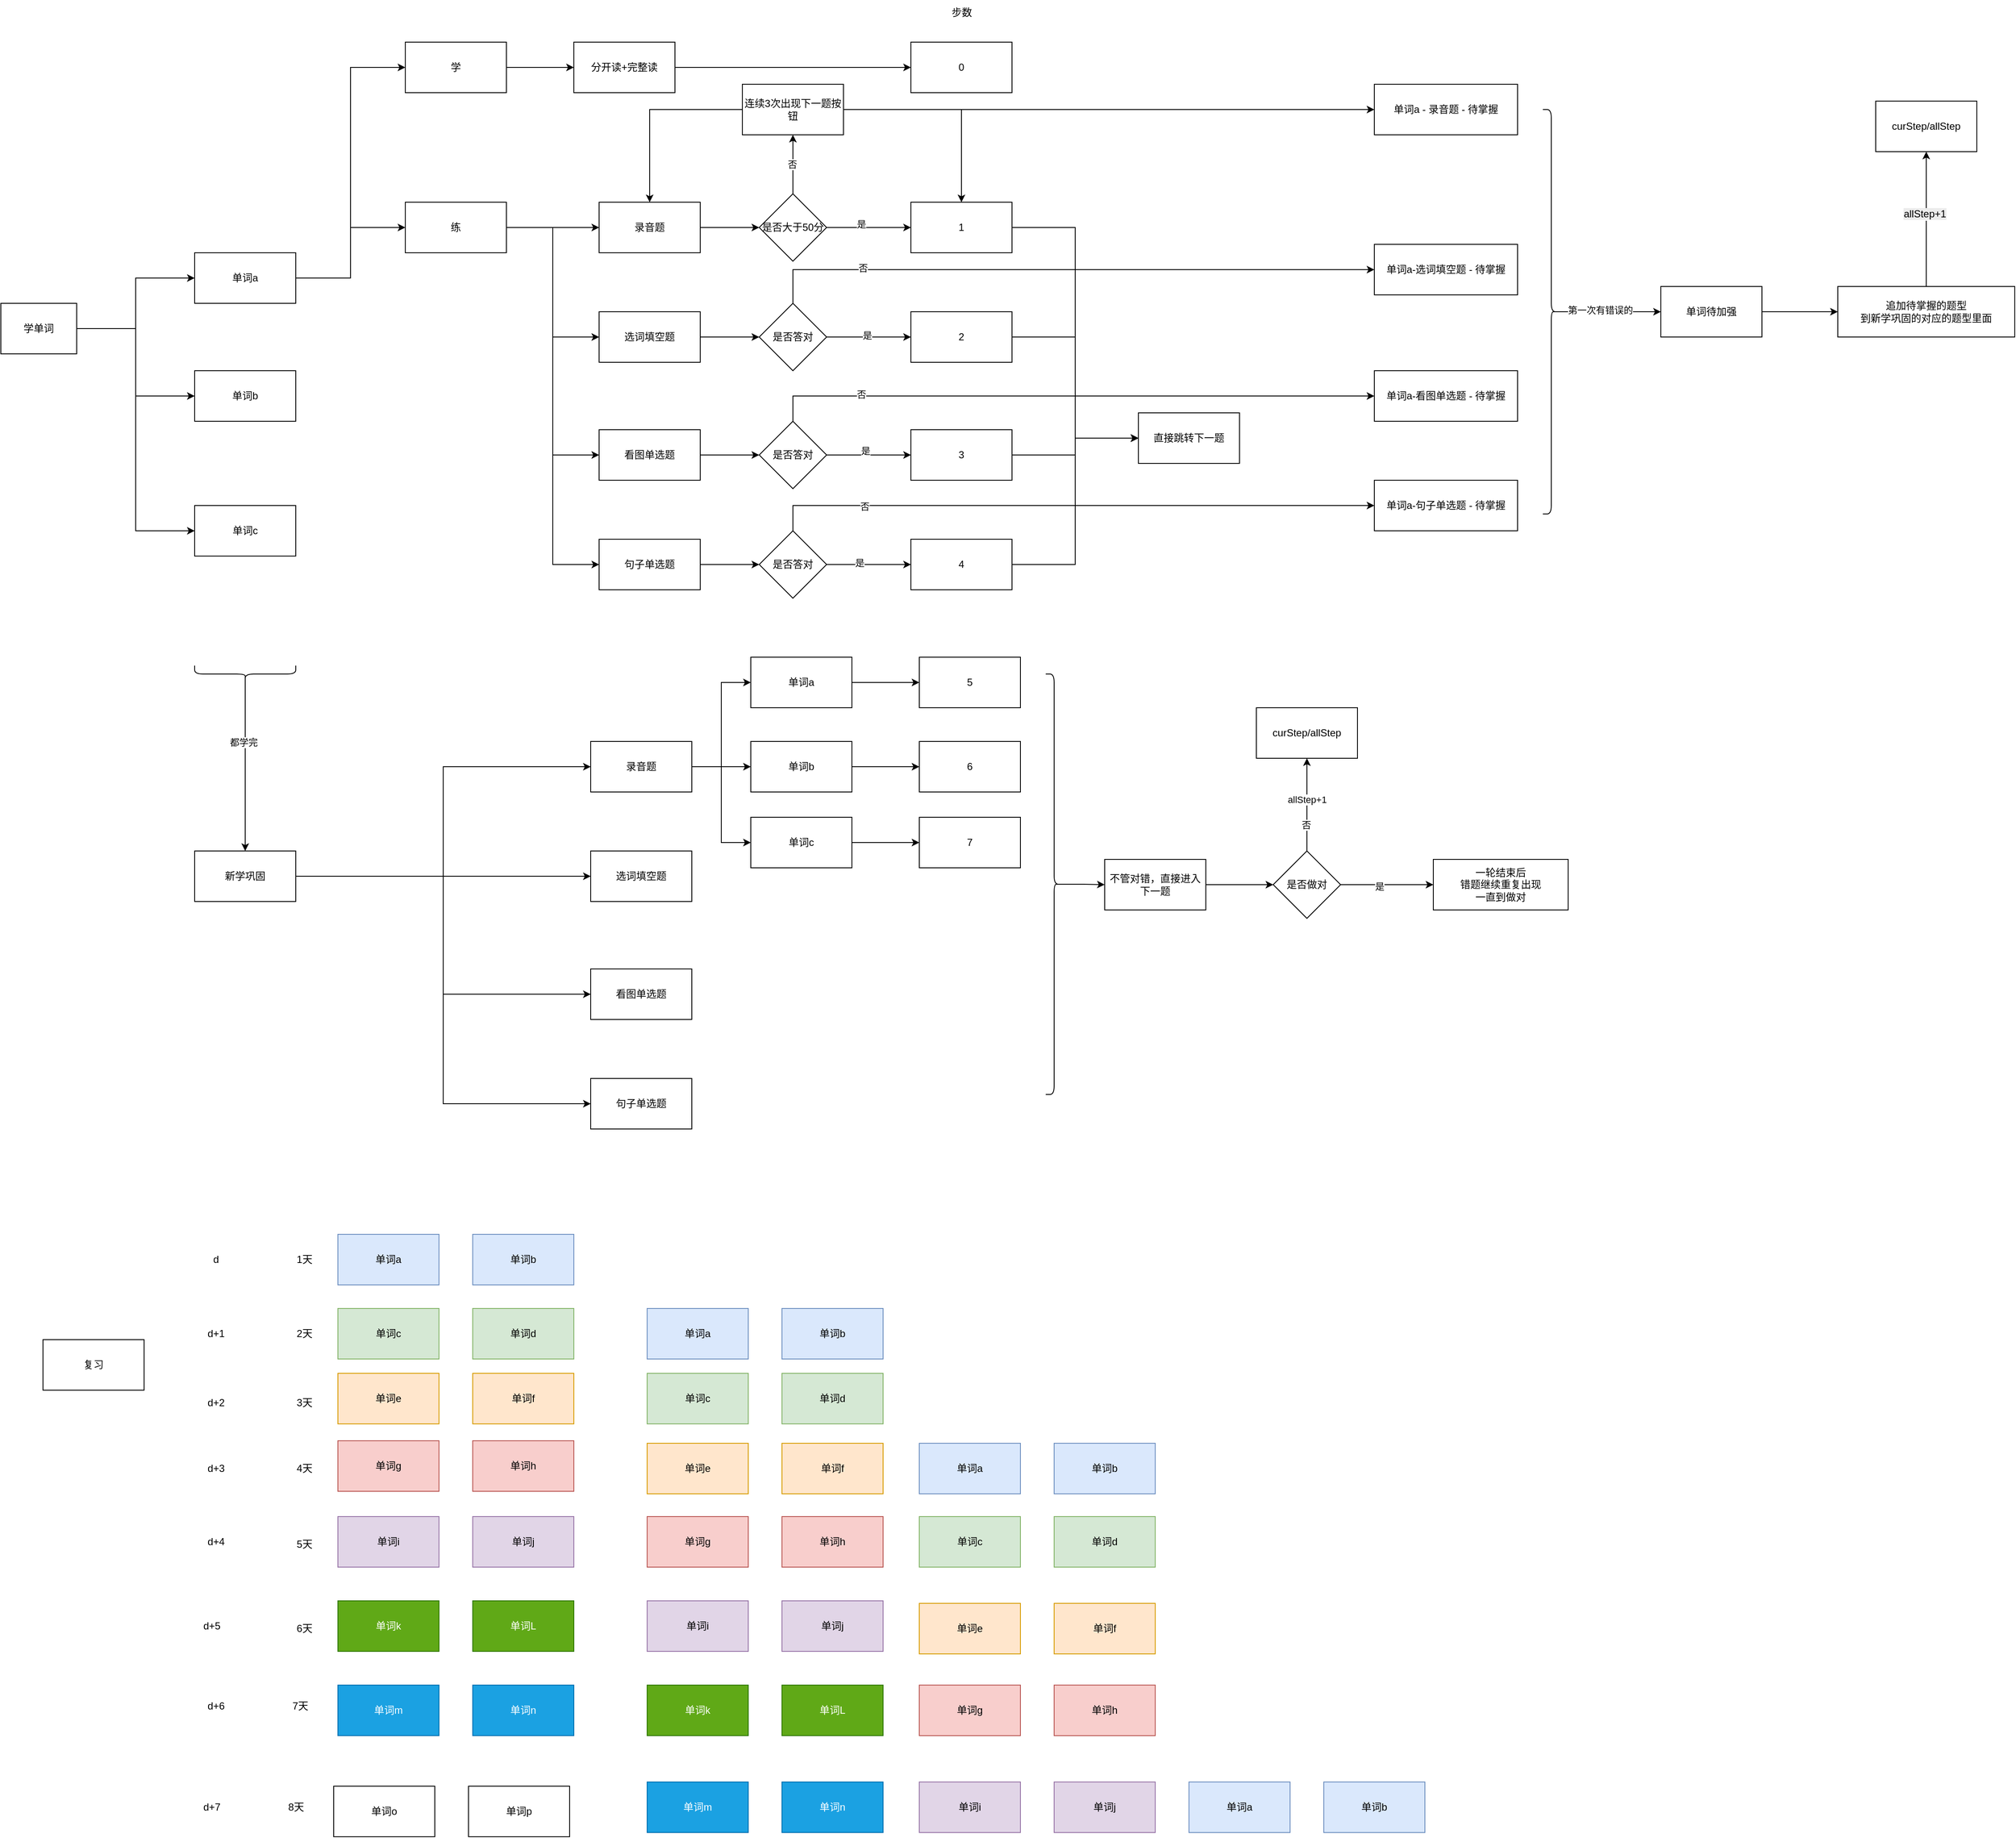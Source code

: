 <mxfile version="28.0.6">
  <diagram name="第 1 页" id="9Yd3pqUPsnyFqQwgOoFY">
    <mxGraphModel dx="1577" dy="2077" grid="1" gridSize="10" guides="1" tooltips="1" connect="1" arrows="1" fold="1" page="1" pageScale="1" pageWidth="827" pageHeight="1169" math="0" shadow="0">
      <root>
        <mxCell id="0" />
        <mxCell id="1" parent="0" />
        <mxCell id="PbvdAyPlCqfGMovEDeMH-3" value="" style="edgeStyle=orthogonalEdgeStyle;rounded=0;orthogonalLoop=1;jettySize=auto;html=1;" edge="1" parent="1" source="PbvdAyPlCqfGMovEDeMH-1" target="PbvdAyPlCqfGMovEDeMH-2">
          <mxGeometry relative="1" as="geometry">
            <Array as="points">
              <mxPoint x="220" y="260" />
              <mxPoint x="220" y="200" />
            </Array>
          </mxGeometry>
        </mxCell>
        <mxCell id="PbvdAyPlCqfGMovEDeMH-108" style="edgeStyle=orthogonalEdgeStyle;rounded=0;orthogonalLoop=1;jettySize=auto;html=1;exitX=1;exitY=0.5;exitDx=0;exitDy=0;entryX=0;entryY=0.5;entryDx=0;entryDy=0;" edge="1" parent="1" source="PbvdAyPlCqfGMovEDeMH-1" target="PbvdAyPlCqfGMovEDeMH-4">
          <mxGeometry relative="1" as="geometry" />
        </mxCell>
        <mxCell id="PbvdAyPlCqfGMovEDeMH-110" style="edgeStyle=orthogonalEdgeStyle;rounded=0;orthogonalLoop=1;jettySize=auto;html=1;exitX=1;exitY=0.5;exitDx=0;exitDy=0;entryX=0;entryY=0.5;entryDx=0;entryDy=0;" edge="1" parent="1" source="PbvdAyPlCqfGMovEDeMH-1" target="PbvdAyPlCqfGMovEDeMH-109">
          <mxGeometry relative="1" as="geometry" />
        </mxCell>
        <mxCell id="PbvdAyPlCqfGMovEDeMH-1" value="学单词" style="rounded=0;whiteSpace=wrap;html=1;" vertex="1" parent="1">
          <mxGeometry x="60" y="230" width="90" height="60" as="geometry" />
        </mxCell>
        <mxCell id="PbvdAyPlCqfGMovEDeMH-18" style="edgeStyle=orthogonalEdgeStyle;rounded=0;orthogonalLoop=1;jettySize=auto;html=1;exitX=1;exitY=0.5;exitDx=0;exitDy=0;entryX=0;entryY=0.5;entryDx=0;entryDy=0;" edge="1" parent="1" source="PbvdAyPlCqfGMovEDeMH-2" target="PbvdAyPlCqfGMovEDeMH-15">
          <mxGeometry relative="1" as="geometry" />
        </mxCell>
        <mxCell id="PbvdAyPlCqfGMovEDeMH-19" style="edgeStyle=orthogonalEdgeStyle;rounded=0;orthogonalLoop=1;jettySize=auto;html=1;exitX=1;exitY=0.5;exitDx=0;exitDy=0;entryX=0;entryY=0.5;entryDx=0;entryDy=0;" edge="1" parent="1" source="PbvdAyPlCqfGMovEDeMH-2" target="PbvdAyPlCqfGMovEDeMH-16">
          <mxGeometry relative="1" as="geometry" />
        </mxCell>
        <mxCell id="PbvdAyPlCqfGMovEDeMH-2" value="单词a" style="whiteSpace=wrap;html=1;rounded=0;" vertex="1" parent="1">
          <mxGeometry x="290" y="170" width="120" height="60" as="geometry" />
        </mxCell>
        <mxCell id="PbvdAyPlCqfGMovEDeMH-4" value="单词b" style="whiteSpace=wrap;html=1;rounded=0;" vertex="1" parent="1">
          <mxGeometry x="290" y="310" width="120" height="60" as="geometry" />
        </mxCell>
        <mxCell id="PbvdAyPlCqfGMovEDeMH-38" style="edgeStyle=orthogonalEdgeStyle;rounded=0;orthogonalLoop=1;jettySize=auto;html=1;entryX=0;entryY=0.5;entryDx=0;entryDy=0;" edge="1" parent="1" source="PbvdAyPlCqfGMovEDeMH-6" target="PbvdAyPlCqfGMovEDeMH-9">
          <mxGeometry relative="1" as="geometry" />
        </mxCell>
        <mxCell id="PbvdAyPlCqfGMovEDeMH-6" value="分开读+完整读" style="whiteSpace=wrap;html=1;rounded=0;" vertex="1" parent="1">
          <mxGeometry x="740" y="-80" width="120" height="60" as="geometry" />
        </mxCell>
        <mxCell id="PbvdAyPlCqfGMovEDeMH-9" value="0" style="whiteSpace=wrap;html=1;rounded=0;" vertex="1" parent="1">
          <mxGeometry x="1140" y="-80" width="120" height="60" as="geometry" />
        </mxCell>
        <mxCell id="PbvdAyPlCqfGMovEDeMH-11" value="步数" style="text;html=1;align=center;verticalAlign=middle;resizable=0;points=[];autosize=1;strokeColor=none;fillColor=none;" vertex="1" parent="1">
          <mxGeometry x="1175" y="-130" width="50" height="30" as="geometry" />
        </mxCell>
        <mxCell id="PbvdAyPlCqfGMovEDeMH-21" style="edgeStyle=orthogonalEdgeStyle;rounded=0;orthogonalLoop=1;jettySize=auto;html=1;exitX=1;exitY=0.5;exitDx=0;exitDy=0;entryX=0;entryY=0.5;entryDx=0;entryDy=0;" edge="1" parent="1" source="PbvdAyPlCqfGMovEDeMH-15" target="PbvdAyPlCqfGMovEDeMH-6">
          <mxGeometry relative="1" as="geometry" />
        </mxCell>
        <mxCell id="PbvdAyPlCqfGMovEDeMH-15" value="学" style="whiteSpace=wrap;html=1;" vertex="1" parent="1">
          <mxGeometry x="540" y="-80" width="120" height="60" as="geometry" />
        </mxCell>
        <mxCell id="PbvdAyPlCqfGMovEDeMH-23" value="" style="edgeStyle=orthogonalEdgeStyle;rounded=0;orthogonalLoop=1;jettySize=auto;html=1;" edge="1" parent="1" source="PbvdAyPlCqfGMovEDeMH-16" target="PbvdAyPlCqfGMovEDeMH-22">
          <mxGeometry relative="1" as="geometry" />
        </mxCell>
        <mxCell id="PbvdAyPlCqfGMovEDeMH-27" style="edgeStyle=orthogonalEdgeStyle;rounded=0;orthogonalLoop=1;jettySize=auto;html=1;exitX=1;exitY=0.5;exitDx=0;exitDy=0;entryX=0;entryY=0.5;entryDx=0;entryDy=0;" edge="1" parent="1" source="PbvdAyPlCqfGMovEDeMH-16" target="PbvdAyPlCqfGMovEDeMH-24">
          <mxGeometry relative="1" as="geometry" />
        </mxCell>
        <mxCell id="PbvdAyPlCqfGMovEDeMH-28" style="edgeStyle=orthogonalEdgeStyle;rounded=0;orthogonalLoop=1;jettySize=auto;html=1;exitX=1;exitY=0.5;exitDx=0;exitDy=0;entryX=0;entryY=0.5;entryDx=0;entryDy=0;" edge="1" parent="1" source="PbvdAyPlCqfGMovEDeMH-16" target="PbvdAyPlCqfGMovEDeMH-25">
          <mxGeometry relative="1" as="geometry" />
        </mxCell>
        <mxCell id="PbvdAyPlCqfGMovEDeMH-29" style="edgeStyle=orthogonalEdgeStyle;rounded=0;orthogonalLoop=1;jettySize=auto;html=1;exitX=1;exitY=0.5;exitDx=0;exitDy=0;entryX=0;entryY=0.5;entryDx=0;entryDy=0;" edge="1" parent="1" source="PbvdAyPlCqfGMovEDeMH-16" target="PbvdAyPlCqfGMovEDeMH-26">
          <mxGeometry relative="1" as="geometry" />
        </mxCell>
        <mxCell id="PbvdAyPlCqfGMovEDeMH-16" value="练" style="whiteSpace=wrap;html=1;" vertex="1" parent="1">
          <mxGeometry x="540" y="110" width="120" height="60" as="geometry" />
        </mxCell>
        <mxCell id="PbvdAyPlCqfGMovEDeMH-40" value="" style="edgeStyle=orthogonalEdgeStyle;rounded=0;orthogonalLoop=1;jettySize=auto;html=1;" edge="1" parent="1" source="PbvdAyPlCqfGMovEDeMH-22" target="PbvdAyPlCqfGMovEDeMH-39">
          <mxGeometry relative="1" as="geometry" />
        </mxCell>
        <mxCell id="PbvdAyPlCqfGMovEDeMH-22" value="录音题" style="whiteSpace=wrap;html=1;" vertex="1" parent="1">
          <mxGeometry x="770" y="110" width="120" height="60" as="geometry" />
        </mxCell>
        <mxCell id="PbvdAyPlCqfGMovEDeMH-63" value="" style="edgeStyle=orthogonalEdgeStyle;rounded=0;orthogonalLoop=1;jettySize=auto;html=1;" edge="1" parent="1" source="PbvdAyPlCqfGMovEDeMH-24" target="PbvdAyPlCqfGMovEDeMH-62">
          <mxGeometry relative="1" as="geometry" />
        </mxCell>
        <mxCell id="PbvdAyPlCqfGMovEDeMH-24" value="选词填空题" style="whiteSpace=wrap;html=1;" vertex="1" parent="1">
          <mxGeometry x="770" y="240" width="120" height="60" as="geometry" />
        </mxCell>
        <mxCell id="PbvdAyPlCqfGMovEDeMH-82" value="" style="edgeStyle=orthogonalEdgeStyle;rounded=0;orthogonalLoop=1;jettySize=auto;html=1;" edge="1" parent="1" source="PbvdAyPlCqfGMovEDeMH-25" target="PbvdAyPlCqfGMovEDeMH-81">
          <mxGeometry relative="1" as="geometry" />
        </mxCell>
        <mxCell id="PbvdAyPlCqfGMovEDeMH-25" value="看图单选题" style="whiteSpace=wrap;html=1;" vertex="1" parent="1">
          <mxGeometry x="770" y="380" width="120" height="60" as="geometry" />
        </mxCell>
        <mxCell id="PbvdAyPlCqfGMovEDeMH-89" value="" style="edgeStyle=orthogonalEdgeStyle;rounded=0;orthogonalLoop=1;jettySize=auto;html=1;" edge="1" parent="1" source="PbvdAyPlCqfGMovEDeMH-26" target="PbvdAyPlCqfGMovEDeMH-88">
          <mxGeometry relative="1" as="geometry" />
        </mxCell>
        <mxCell id="PbvdAyPlCqfGMovEDeMH-26" value="句子单选题" style="whiteSpace=wrap;html=1;" vertex="1" parent="1">
          <mxGeometry x="770" y="510" width="120" height="60" as="geometry" />
        </mxCell>
        <mxCell id="PbvdAyPlCqfGMovEDeMH-56" style="edgeStyle=orthogonalEdgeStyle;rounded=0;orthogonalLoop=1;jettySize=auto;html=1;exitX=1;exitY=0.5;exitDx=0;exitDy=0;entryX=0;entryY=0.5;entryDx=0;entryDy=0;" edge="1" parent="1" source="PbvdAyPlCqfGMovEDeMH-30" target="PbvdAyPlCqfGMovEDeMH-53">
          <mxGeometry relative="1" as="geometry" />
        </mxCell>
        <mxCell id="PbvdAyPlCqfGMovEDeMH-30" value="1" style="whiteSpace=wrap;html=1;" vertex="1" parent="1">
          <mxGeometry x="1140" y="110" width="120" height="60" as="geometry" />
        </mxCell>
        <mxCell id="PbvdAyPlCqfGMovEDeMH-57" style="edgeStyle=orthogonalEdgeStyle;rounded=0;orthogonalLoop=1;jettySize=auto;html=1;exitX=1;exitY=0.5;exitDx=0;exitDy=0;entryX=0;entryY=0.5;entryDx=0;entryDy=0;" edge="1" parent="1" source="PbvdAyPlCqfGMovEDeMH-32" target="PbvdAyPlCqfGMovEDeMH-53">
          <mxGeometry relative="1" as="geometry" />
        </mxCell>
        <mxCell id="PbvdAyPlCqfGMovEDeMH-32" value="2" style="whiteSpace=wrap;html=1;" vertex="1" parent="1">
          <mxGeometry x="1140" y="240" width="120" height="60" as="geometry" />
        </mxCell>
        <mxCell id="PbvdAyPlCqfGMovEDeMH-58" style="edgeStyle=orthogonalEdgeStyle;rounded=0;orthogonalLoop=1;jettySize=auto;html=1;exitX=1;exitY=0.5;exitDx=0;exitDy=0;entryX=0;entryY=0.5;entryDx=0;entryDy=0;" edge="1" parent="1" source="PbvdAyPlCqfGMovEDeMH-34" target="PbvdAyPlCqfGMovEDeMH-53">
          <mxGeometry relative="1" as="geometry" />
        </mxCell>
        <mxCell id="PbvdAyPlCqfGMovEDeMH-34" value="3" style="whiteSpace=wrap;html=1;" vertex="1" parent="1">
          <mxGeometry x="1140" y="380" width="120" height="60" as="geometry" />
        </mxCell>
        <mxCell id="PbvdAyPlCqfGMovEDeMH-59" style="edgeStyle=orthogonalEdgeStyle;rounded=0;orthogonalLoop=1;jettySize=auto;html=1;exitX=1;exitY=0.5;exitDx=0;exitDy=0;entryX=0;entryY=0.5;entryDx=0;entryDy=0;" edge="1" parent="1" source="PbvdAyPlCqfGMovEDeMH-36" target="PbvdAyPlCqfGMovEDeMH-53">
          <mxGeometry relative="1" as="geometry" />
        </mxCell>
        <mxCell id="PbvdAyPlCqfGMovEDeMH-36" value="4" style="whiteSpace=wrap;html=1;" vertex="1" parent="1">
          <mxGeometry x="1140" y="510" width="120" height="60" as="geometry" />
        </mxCell>
        <mxCell id="PbvdAyPlCqfGMovEDeMH-41" style="edgeStyle=orthogonalEdgeStyle;rounded=0;orthogonalLoop=1;jettySize=auto;html=1;exitX=1;exitY=0.5;exitDx=0;exitDy=0;entryX=0;entryY=0.5;entryDx=0;entryDy=0;" edge="1" parent="1" source="PbvdAyPlCqfGMovEDeMH-39" target="PbvdAyPlCqfGMovEDeMH-30">
          <mxGeometry relative="1" as="geometry" />
        </mxCell>
        <mxCell id="PbvdAyPlCqfGMovEDeMH-42" value="是" style="edgeLabel;html=1;align=center;verticalAlign=middle;resizable=0;points=[];" vertex="1" connectable="0" parent="PbvdAyPlCqfGMovEDeMH-41">
          <mxGeometry x="-0.194" y="4" relative="1" as="geometry">
            <mxPoint as="offset" />
          </mxGeometry>
        </mxCell>
        <mxCell id="PbvdAyPlCqfGMovEDeMH-48" value="" style="edgeStyle=orthogonalEdgeStyle;rounded=0;orthogonalLoop=1;jettySize=auto;html=1;" edge="1" parent="1" source="PbvdAyPlCqfGMovEDeMH-39" target="PbvdAyPlCqfGMovEDeMH-47">
          <mxGeometry relative="1" as="geometry" />
        </mxCell>
        <mxCell id="PbvdAyPlCqfGMovEDeMH-49" value="否" style="edgeLabel;html=1;align=center;verticalAlign=middle;resizable=0;points=[];" vertex="1" connectable="0" parent="PbvdAyPlCqfGMovEDeMH-48">
          <mxGeometry x="-0.014" y="1" relative="1" as="geometry">
            <mxPoint y="-1" as="offset" />
          </mxGeometry>
        </mxCell>
        <mxCell id="PbvdAyPlCqfGMovEDeMH-39" value="是否大于50分" style="rhombus;whiteSpace=wrap;html=1;" vertex="1" parent="1">
          <mxGeometry x="960" y="100" width="80" height="80" as="geometry" />
        </mxCell>
        <mxCell id="PbvdAyPlCqfGMovEDeMH-50" style="edgeStyle=orthogonalEdgeStyle;rounded=0;orthogonalLoop=1;jettySize=auto;html=1;exitX=0;exitY=0.5;exitDx=0;exitDy=0;entryX=0.5;entryY=0;entryDx=0;entryDy=0;" edge="1" parent="1" source="PbvdAyPlCqfGMovEDeMH-47" target="PbvdAyPlCqfGMovEDeMH-22">
          <mxGeometry relative="1" as="geometry" />
        </mxCell>
        <mxCell id="PbvdAyPlCqfGMovEDeMH-52" style="edgeStyle=orthogonalEdgeStyle;rounded=0;orthogonalLoop=1;jettySize=auto;html=1;exitX=1;exitY=0.5;exitDx=0;exitDy=0;entryX=0.5;entryY=0;entryDx=0;entryDy=0;" edge="1" parent="1" source="PbvdAyPlCqfGMovEDeMH-47" target="PbvdAyPlCqfGMovEDeMH-30">
          <mxGeometry relative="1" as="geometry" />
        </mxCell>
        <mxCell id="PbvdAyPlCqfGMovEDeMH-61" style="edgeStyle=orthogonalEdgeStyle;rounded=0;orthogonalLoop=1;jettySize=auto;html=1;exitX=1;exitY=0.5;exitDx=0;exitDy=0;entryX=0;entryY=0.5;entryDx=0;entryDy=0;" edge="1" parent="1" source="PbvdAyPlCqfGMovEDeMH-47" target="PbvdAyPlCqfGMovEDeMH-60">
          <mxGeometry relative="1" as="geometry" />
        </mxCell>
        <mxCell id="PbvdAyPlCqfGMovEDeMH-47" value="连续3次出现下一题按钮" style="whiteSpace=wrap;html=1;" vertex="1" parent="1">
          <mxGeometry x="940" y="-30" width="120" height="60" as="geometry" />
        </mxCell>
        <mxCell id="PbvdAyPlCqfGMovEDeMH-53" value="直接跳转下一题" style="whiteSpace=wrap;html=1;" vertex="1" parent="1">
          <mxGeometry x="1410" y="360" width="120" height="60" as="geometry" />
        </mxCell>
        <mxCell id="PbvdAyPlCqfGMovEDeMH-60" value="单词a - 录音题 - 待掌握" style="whiteSpace=wrap;html=1;" vertex="1" parent="1">
          <mxGeometry x="1690" y="-30" width="170" height="60" as="geometry" />
        </mxCell>
        <mxCell id="PbvdAyPlCqfGMovEDeMH-65" style="edgeStyle=orthogonalEdgeStyle;rounded=0;orthogonalLoop=1;jettySize=auto;html=1;exitX=1;exitY=0.5;exitDx=0;exitDy=0;entryX=0;entryY=0.5;entryDx=0;entryDy=0;" edge="1" parent="1" source="PbvdAyPlCqfGMovEDeMH-62" target="PbvdAyPlCqfGMovEDeMH-32">
          <mxGeometry relative="1" as="geometry" />
        </mxCell>
        <mxCell id="PbvdAyPlCqfGMovEDeMH-66" value="是" style="edgeLabel;html=1;align=center;verticalAlign=middle;resizable=0;points=[];" vertex="1" connectable="0" parent="PbvdAyPlCqfGMovEDeMH-65">
          <mxGeometry x="-0.048" y="2" relative="1" as="geometry">
            <mxPoint as="offset" />
          </mxGeometry>
        </mxCell>
        <mxCell id="PbvdAyPlCqfGMovEDeMH-78" style="edgeStyle=orthogonalEdgeStyle;rounded=0;orthogonalLoop=1;jettySize=auto;html=1;exitX=0.5;exitY=0;exitDx=0;exitDy=0;entryX=0;entryY=0.5;entryDx=0;entryDy=0;" edge="1" parent="1" source="PbvdAyPlCqfGMovEDeMH-62" target="PbvdAyPlCqfGMovEDeMH-77">
          <mxGeometry relative="1" as="geometry" />
        </mxCell>
        <mxCell id="PbvdAyPlCqfGMovEDeMH-79" value="否" style="edgeLabel;html=1;align=center;verticalAlign=middle;resizable=0;points=[];" vertex="1" connectable="0" parent="PbvdAyPlCqfGMovEDeMH-78">
          <mxGeometry x="-0.664" y="2" relative="1" as="geometry">
            <mxPoint as="offset" />
          </mxGeometry>
        </mxCell>
        <mxCell id="PbvdAyPlCqfGMovEDeMH-62" value="是否答对" style="rhombus;whiteSpace=wrap;html=1;" vertex="1" parent="1">
          <mxGeometry x="960" y="230" width="80" height="80" as="geometry" />
        </mxCell>
        <mxCell id="PbvdAyPlCqfGMovEDeMH-77" value="单词a-选词填空题 - 待掌握" style="whiteSpace=wrap;html=1;" vertex="1" parent="1">
          <mxGeometry x="1690" y="160" width="170" height="60" as="geometry" />
        </mxCell>
        <mxCell id="PbvdAyPlCqfGMovEDeMH-83" style="edgeStyle=orthogonalEdgeStyle;rounded=0;orthogonalLoop=1;jettySize=auto;html=1;exitX=1;exitY=0.5;exitDx=0;exitDy=0;entryX=0;entryY=0.5;entryDx=0;entryDy=0;" edge="1" parent="1" source="PbvdAyPlCqfGMovEDeMH-81" target="PbvdAyPlCqfGMovEDeMH-34">
          <mxGeometry relative="1" as="geometry" />
        </mxCell>
        <mxCell id="PbvdAyPlCqfGMovEDeMH-84" value="是" style="edgeLabel;html=1;align=center;verticalAlign=middle;resizable=0;points=[];" vertex="1" connectable="0" parent="PbvdAyPlCqfGMovEDeMH-83">
          <mxGeometry x="-0.091" y="5" relative="1" as="geometry">
            <mxPoint as="offset" />
          </mxGeometry>
        </mxCell>
        <mxCell id="PbvdAyPlCqfGMovEDeMH-86" style="edgeStyle=orthogonalEdgeStyle;rounded=0;orthogonalLoop=1;jettySize=auto;html=1;exitX=0.5;exitY=0;exitDx=0;exitDy=0;entryX=0;entryY=0.5;entryDx=0;entryDy=0;" edge="1" parent="1" source="PbvdAyPlCqfGMovEDeMH-81" target="PbvdAyPlCqfGMovEDeMH-85">
          <mxGeometry relative="1" as="geometry" />
        </mxCell>
        <mxCell id="PbvdAyPlCqfGMovEDeMH-87" value="否" style="edgeLabel;html=1;align=center;verticalAlign=middle;resizable=0;points=[];" vertex="1" connectable="0" parent="PbvdAyPlCqfGMovEDeMH-86">
          <mxGeometry x="-0.691" y="2" relative="1" as="geometry">
            <mxPoint as="offset" />
          </mxGeometry>
        </mxCell>
        <mxCell id="PbvdAyPlCqfGMovEDeMH-81" value="是否答对" style="rhombus;whiteSpace=wrap;html=1;" vertex="1" parent="1">
          <mxGeometry x="960" y="370" width="80" height="80" as="geometry" />
        </mxCell>
        <mxCell id="PbvdAyPlCqfGMovEDeMH-85" value="单词a-看图单选题 - 待掌握" style="whiteSpace=wrap;html=1;" vertex="1" parent="1">
          <mxGeometry x="1690" y="310" width="170" height="60" as="geometry" />
        </mxCell>
        <mxCell id="PbvdAyPlCqfGMovEDeMH-90" style="edgeStyle=orthogonalEdgeStyle;rounded=0;orthogonalLoop=1;jettySize=auto;html=1;exitX=1;exitY=0.5;exitDx=0;exitDy=0;entryX=0;entryY=0.5;entryDx=0;entryDy=0;" edge="1" parent="1" source="PbvdAyPlCqfGMovEDeMH-88" target="PbvdAyPlCqfGMovEDeMH-36">
          <mxGeometry relative="1" as="geometry" />
        </mxCell>
        <mxCell id="PbvdAyPlCqfGMovEDeMH-91" value="是" style="edgeLabel;html=1;align=center;verticalAlign=middle;resizable=0;points=[];" vertex="1" connectable="0" parent="PbvdAyPlCqfGMovEDeMH-90">
          <mxGeometry x="-0.234" y="2" relative="1" as="geometry">
            <mxPoint as="offset" />
          </mxGeometry>
        </mxCell>
        <mxCell id="PbvdAyPlCqfGMovEDeMH-93" style="edgeStyle=orthogonalEdgeStyle;rounded=0;orthogonalLoop=1;jettySize=auto;html=1;exitX=0.5;exitY=0;exitDx=0;exitDy=0;entryX=0;entryY=0.5;entryDx=0;entryDy=0;" edge="1" parent="1" source="PbvdAyPlCqfGMovEDeMH-88" target="PbvdAyPlCqfGMovEDeMH-92">
          <mxGeometry relative="1" as="geometry" />
        </mxCell>
        <mxCell id="PbvdAyPlCqfGMovEDeMH-94" value="否" style="edgeLabel;html=1;align=center;verticalAlign=middle;resizable=0;points=[];" vertex="1" connectable="0" parent="PbvdAyPlCqfGMovEDeMH-93">
          <mxGeometry x="-0.682" y="-1" relative="1" as="geometry">
            <mxPoint as="offset" />
          </mxGeometry>
        </mxCell>
        <mxCell id="PbvdAyPlCqfGMovEDeMH-88" value="是否答对" style="rhombus;whiteSpace=wrap;html=1;" vertex="1" parent="1">
          <mxGeometry x="960" y="500" width="80" height="80" as="geometry" />
        </mxCell>
        <mxCell id="PbvdAyPlCqfGMovEDeMH-92" value="单词a-句子单选题 - 待掌握" style="whiteSpace=wrap;html=1;" vertex="1" parent="1">
          <mxGeometry x="1690" y="440" width="170" height="60" as="geometry" />
        </mxCell>
        <mxCell id="PbvdAyPlCqfGMovEDeMH-103" style="edgeStyle=orthogonalEdgeStyle;rounded=0;orthogonalLoop=1;jettySize=auto;html=1;exitX=1;exitY=0.5;exitDx=0;exitDy=0;entryX=0;entryY=0.5;entryDx=0;entryDy=0;" edge="1" parent="1" source="PbvdAyPlCqfGMovEDeMH-95" target="PbvdAyPlCqfGMovEDeMH-102">
          <mxGeometry relative="1" as="geometry" />
        </mxCell>
        <mxCell id="PbvdAyPlCqfGMovEDeMH-95" value="单词待加强" style="whiteSpace=wrap;html=1;" vertex="1" parent="1">
          <mxGeometry x="2030" y="210" width="120" height="60" as="geometry" />
        </mxCell>
        <mxCell id="PbvdAyPlCqfGMovEDeMH-98" style="edgeStyle=orthogonalEdgeStyle;rounded=0;orthogonalLoop=1;jettySize=auto;html=1;exitX=0.1;exitY=0.5;exitDx=0;exitDy=0;exitPerimeter=0;entryX=0;entryY=0.5;entryDx=0;entryDy=0;" edge="1" parent="1" source="PbvdAyPlCqfGMovEDeMH-96" target="PbvdAyPlCqfGMovEDeMH-95">
          <mxGeometry relative="1" as="geometry" />
        </mxCell>
        <mxCell id="PbvdAyPlCqfGMovEDeMH-99" value="第一次有错误的" style="edgeLabel;html=1;align=center;verticalAlign=middle;resizable=0;points=[];" vertex="1" connectable="0" parent="PbvdAyPlCqfGMovEDeMH-98">
          <mxGeometry x="-0.186" y="2" relative="1" as="geometry">
            <mxPoint as="offset" />
          </mxGeometry>
        </mxCell>
        <mxCell id="PbvdAyPlCqfGMovEDeMH-96" value="" style="shape=curlyBracket;whiteSpace=wrap;html=1;rounded=1;flipH=1;labelPosition=right;verticalLabelPosition=middle;align=left;verticalAlign=middle;" vertex="1" parent="1">
          <mxGeometry x="1890" width="20" height="480" as="geometry" />
        </mxCell>
        <mxCell id="PbvdAyPlCqfGMovEDeMH-118" style="edgeStyle=orthogonalEdgeStyle;rounded=0;orthogonalLoop=1;jettySize=auto;html=1;exitX=1;exitY=0.5;exitDx=0;exitDy=0;entryX=0;entryY=0.5;entryDx=0;entryDy=0;" edge="1" parent="1" source="PbvdAyPlCqfGMovEDeMH-101" target="PbvdAyPlCqfGMovEDeMH-114">
          <mxGeometry relative="1" as="geometry" />
        </mxCell>
        <mxCell id="PbvdAyPlCqfGMovEDeMH-119" style="edgeStyle=orthogonalEdgeStyle;rounded=0;orthogonalLoop=1;jettySize=auto;html=1;exitX=1;exitY=0.5;exitDx=0;exitDy=0;entryX=0;entryY=0.5;entryDx=0;entryDy=0;" edge="1" parent="1" source="PbvdAyPlCqfGMovEDeMH-101" target="PbvdAyPlCqfGMovEDeMH-115">
          <mxGeometry relative="1" as="geometry" />
        </mxCell>
        <mxCell id="PbvdAyPlCqfGMovEDeMH-120" style="edgeStyle=orthogonalEdgeStyle;rounded=0;orthogonalLoop=1;jettySize=auto;html=1;exitX=1;exitY=0.5;exitDx=0;exitDy=0;entryX=0;entryY=0.5;entryDx=0;entryDy=0;" edge="1" parent="1" source="PbvdAyPlCqfGMovEDeMH-101" target="PbvdAyPlCqfGMovEDeMH-116">
          <mxGeometry relative="1" as="geometry" />
        </mxCell>
        <mxCell id="PbvdAyPlCqfGMovEDeMH-121" style="edgeStyle=orthogonalEdgeStyle;rounded=0;orthogonalLoop=1;jettySize=auto;html=1;exitX=1;exitY=0.5;exitDx=0;exitDy=0;entryX=0;entryY=0.5;entryDx=0;entryDy=0;" edge="1" parent="1" source="PbvdAyPlCqfGMovEDeMH-101" target="PbvdAyPlCqfGMovEDeMH-117">
          <mxGeometry relative="1" as="geometry" />
        </mxCell>
        <mxCell id="PbvdAyPlCqfGMovEDeMH-101" value="新学巩固" style="whiteSpace=wrap;html=1;" vertex="1" parent="1">
          <mxGeometry x="290" y="880" width="120" height="60" as="geometry" />
        </mxCell>
        <mxCell id="PbvdAyPlCqfGMovEDeMH-105" style="edgeStyle=orthogonalEdgeStyle;rounded=0;orthogonalLoop=1;jettySize=auto;html=1;exitX=0.5;exitY=0;exitDx=0;exitDy=0;entryX=0.5;entryY=1;entryDx=0;entryDy=0;" edge="1" parent="1" source="PbvdAyPlCqfGMovEDeMH-102" target="PbvdAyPlCqfGMovEDeMH-104">
          <mxGeometry relative="1" as="geometry" />
        </mxCell>
        <mxCell id="PbvdAyPlCqfGMovEDeMH-106" value="&lt;span style=&quot;font-size: 12px; text-wrap-mode: wrap; background-color: rgb(236, 236, 236);&quot;&gt;allStep+1&lt;/span&gt;" style="edgeLabel;html=1;align=center;verticalAlign=middle;resizable=0;points=[];" vertex="1" connectable="0" parent="PbvdAyPlCqfGMovEDeMH-105">
          <mxGeometry x="0.094" y="3" relative="1" as="geometry">
            <mxPoint x="1" y="1" as="offset" />
          </mxGeometry>
        </mxCell>
        <mxCell id="PbvdAyPlCqfGMovEDeMH-102" value="追加待掌握的题型&lt;div&gt;到新学巩固的对应的题型里面&lt;/div&gt;" style="whiteSpace=wrap;html=1;" vertex="1" parent="1">
          <mxGeometry x="2240" y="210" width="210" height="60" as="geometry" />
        </mxCell>
        <mxCell id="PbvdAyPlCqfGMovEDeMH-104" value="curStep/allStep" style="whiteSpace=wrap;html=1;" vertex="1" parent="1">
          <mxGeometry x="2285" y="-10" width="120" height="60" as="geometry" />
        </mxCell>
        <mxCell id="PbvdAyPlCqfGMovEDeMH-111" style="edgeStyle=orthogonalEdgeStyle;rounded=0;orthogonalLoop=1;jettySize=auto;html=1;exitX=0.1;exitY=0.5;exitDx=0;exitDy=0;exitPerimeter=0;entryX=0.5;entryY=0;entryDx=0;entryDy=0;" edge="1" parent="1" source="PbvdAyPlCqfGMovEDeMH-107" target="PbvdAyPlCqfGMovEDeMH-101">
          <mxGeometry relative="1" as="geometry" />
        </mxCell>
        <mxCell id="PbvdAyPlCqfGMovEDeMH-112" value="都学完" style="edgeLabel;html=1;align=center;verticalAlign=middle;resizable=0;points=[];" vertex="1" connectable="0" parent="PbvdAyPlCqfGMovEDeMH-111">
          <mxGeometry x="-0.29" y="-2" relative="1" as="geometry">
            <mxPoint y="1" as="offset" />
          </mxGeometry>
        </mxCell>
        <mxCell id="PbvdAyPlCqfGMovEDeMH-107" value="" style="shape=curlyBracket;whiteSpace=wrap;html=1;rounded=1;flipH=1;labelPosition=right;verticalLabelPosition=middle;align=left;verticalAlign=middle;rotation=90;direction=east;" vertex="1" parent="1">
          <mxGeometry x="340" y="610" width="20" height="120" as="geometry" />
        </mxCell>
        <mxCell id="PbvdAyPlCqfGMovEDeMH-109" value="单词c" style="whiteSpace=wrap;html=1;rounded=0;" vertex="1" parent="1">
          <mxGeometry x="290" y="470" width="120" height="60" as="geometry" />
        </mxCell>
        <mxCell id="PbvdAyPlCqfGMovEDeMH-125" style="edgeStyle=orthogonalEdgeStyle;rounded=0;orthogonalLoop=1;jettySize=auto;html=1;exitX=1;exitY=0.5;exitDx=0;exitDy=0;entryX=0;entryY=0.5;entryDx=0;entryDy=0;" edge="1" parent="1" source="PbvdAyPlCqfGMovEDeMH-114" target="PbvdAyPlCqfGMovEDeMH-122">
          <mxGeometry relative="1" as="geometry" />
        </mxCell>
        <mxCell id="PbvdAyPlCqfGMovEDeMH-126" style="edgeStyle=orthogonalEdgeStyle;rounded=0;orthogonalLoop=1;jettySize=auto;html=1;exitX=1;exitY=0.5;exitDx=0;exitDy=0;entryX=0;entryY=0.5;entryDx=0;entryDy=0;" edge="1" parent="1" source="PbvdAyPlCqfGMovEDeMH-114" target="PbvdAyPlCqfGMovEDeMH-123">
          <mxGeometry relative="1" as="geometry" />
        </mxCell>
        <mxCell id="PbvdAyPlCqfGMovEDeMH-127" style="edgeStyle=orthogonalEdgeStyle;rounded=0;orthogonalLoop=1;jettySize=auto;html=1;exitX=1;exitY=0.5;exitDx=0;exitDy=0;entryX=0;entryY=0.5;entryDx=0;entryDy=0;" edge="1" parent="1" source="PbvdAyPlCqfGMovEDeMH-114" target="PbvdAyPlCqfGMovEDeMH-124">
          <mxGeometry relative="1" as="geometry" />
        </mxCell>
        <mxCell id="PbvdAyPlCqfGMovEDeMH-114" value="录音题" style="whiteSpace=wrap;html=1;" vertex="1" parent="1">
          <mxGeometry x="760" y="750" width="120" height="60" as="geometry" />
        </mxCell>
        <mxCell id="PbvdAyPlCqfGMovEDeMH-115" value="选词填空题" style="whiteSpace=wrap;html=1;" vertex="1" parent="1">
          <mxGeometry x="760" y="880" width="120" height="60" as="geometry" />
        </mxCell>
        <mxCell id="PbvdAyPlCqfGMovEDeMH-116" value="看图单选题" style="whiteSpace=wrap;html=1;" vertex="1" parent="1">
          <mxGeometry x="760" y="1020" width="120" height="60" as="geometry" />
        </mxCell>
        <mxCell id="PbvdAyPlCqfGMovEDeMH-117" value="句子单选题" style="whiteSpace=wrap;html=1;" vertex="1" parent="1">
          <mxGeometry x="760" y="1150" width="120" height="60" as="geometry" />
        </mxCell>
        <mxCell id="PbvdAyPlCqfGMovEDeMH-129" value="" style="edgeStyle=orthogonalEdgeStyle;rounded=0;orthogonalLoop=1;jettySize=auto;html=1;" edge="1" parent="1" source="PbvdAyPlCqfGMovEDeMH-122" target="PbvdAyPlCqfGMovEDeMH-128">
          <mxGeometry relative="1" as="geometry" />
        </mxCell>
        <mxCell id="PbvdAyPlCqfGMovEDeMH-122" value="单词a" style="whiteSpace=wrap;html=1;rounded=0;" vertex="1" parent="1">
          <mxGeometry x="950" y="650" width="120" height="60" as="geometry" />
        </mxCell>
        <mxCell id="PbvdAyPlCqfGMovEDeMH-131" value="" style="edgeStyle=orthogonalEdgeStyle;rounded=0;orthogonalLoop=1;jettySize=auto;html=1;" edge="1" parent="1" source="PbvdAyPlCqfGMovEDeMH-123" target="PbvdAyPlCqfGMovEDeMH-130">
          <mxGeometry relative="1" as="geometry" />
        </mxCell>
        <mxCell id="PbvdAyPlCqfGMovEDeMH-123" value="单词b" style="whiteSpace=wrap;html=1;rounded=0;" vertex="1" parent="1">
          <mxGeometry x="950" y="750" width="120" height="60" as="geometry" />
        </mxCell>
        <mxCell id="PbvdAyPlCqfGMovEDeMH-133" value="" style="edgeStyle=orthogonalEdgeStyle;rounded=0;orthogonalLoop=1;jettySize=auto;html=1;" edge="1" parent="1" source="PbvdAyPlCqfGMovEDeMH-124" target="PbvdAyPlCqfGMovEDeMH-132">
          <mxGeometry relative="1" as="geometry" />
        </mxCell>
        <mxCell id="PbvdAyPlCqfGMovEDeMH-124" value="单词c" style="whiteSpace=wrap;html=1;rounded=0;" vertex="1" parent="1">
          <mxGeometry x="950" y="840" width="120" height="60" as="geometry" />
        </mxCell>
        <mxCell id="PbvdAyPlCqfGMovEDeMH-128" value="5" style="whiteSpace=wrap;html=1;rounded=0;" vertex="1" parent="1">
          <mxGeometry x="1150" y="650" width="120" height="60" as="geometry" />
        </mxCell>
        <mxCell id="PbvdAyPlCqfGMovEDeMH-130" value="6" style="whiteSpace=wrap;html=1;rounded=0;" vertex="1" parent="1">
          <mxGeometry x="1150" y="750" width="120" height="60" as="geometry" />
        </mxCell>
        <mxCell id="PbvdAyPlCqfGMovEDeMH-132" value="7" style="whiteSpace=wrap;html=1;rounded=0;" vertex="1" parent="1">
          <mxGeometry x="1150" y="840" width="120" height="60" as="geometry" />
        </mxCell>
        <mxCell id="PbvdAyPlCqfGMovEDeMH-156" style="edgeStyle=orthogonalEdgeStyle;rounded=0;orthogonalLoop=1;jettySize=auto;html=1;exitX=0.1;exitY=0.5;exitDx=0;exitDy=0;exitPerimeter=0;entryX=0;entryY=0.5;entryDx=0;entryDy=0;" edge="1" parent="1" source="PbvdAyPlCqfGMovEDeMH-142" target="PbvdAyPlCqfGMovEDeMH-143">
          <mxGeometry relative="1" as="geometry" />
        </mxCell>
        <mxCell id="PbvdAyPlCqfGMovEDeMH-142" value="" style="shape=curlyBracket;whiteSpace=wrap;html=1;rounded=1;flipH=1;labelPosition=right;verticalLabelPosition=middle;align=left;verticalAlign=middle;" vertex="1" parent="1">
          <mxGeometry x="1300" y="670" width="20" height="499" as="geometry" />
        </mxCell>
        <mxCell id="PbvdAyPlCqfGMovEDeMH-151" value="" style="edgeStyle=orthogonalEdgeStyle;rounded=0;orthogonalLoop=1;jettySize=auto;html=1;" edge="1" parent="1" source="PbvdAyPlCqfGMovEDeMH-143" target="PbvdAyPlCqfGMovEDeMH-150">
          <mxGeometry relative="1" as="geometry" />
        </mxCell>
        <mxCell id="PbvdAyPlCqfGMovEDeMH-143" value="不管对错，直接进入下一题" style="whiteSpace=wrap;html=1;" vertex="1" parent="1">
          <mxGeometry x="1370" y="890" width="120" height="60" as="geometry" />
        </mxCell>
        <mxCell id="PbvdAyPlCqfGMovEDeMH-148" style="edgeStyle=orthogonalEdgeStyle;rounded=0;orthogonalLoop=1;jettySize=auto;html=1;exitX=0.5;exitY=0;exitDx=0;exitDy=0;" edge="1" parent="1" source="PbvdAyPlCqfGMovEDeMH-150" target="PbvdAyPlCqfGMovEDeMH-147">
          <mxGeometry relative="1" as="geometry" />
        </mxCell>
        <mxCell id="PbvdAyPlCqfGMovEDeMH-149" value="allStep+1" style="edgeLabel;html=1;align=center;verticalAlign=middle;resizable=0;points=[];" vertex="1" connectable="0" parent="PbvdAyPlCqfGMovEDeMH-148">
          <mxGeometry x="0.113" relative="1" as="geometry">
            <mxPoint as="offset" />
          </mxGeometry>
        </mxCell>
        <mxCell id="PbvdAyPlCqfGMovEDeMH-152" value="否" style="edgeLabel;html=1;align=center;verticalAlign=middle;resizable=0;points=[];" vertex="1" connectable="0" parent="PbvdAyPlCqfGMovEDeMH-148">
          <mxGeometry x="-0.436" y="1" relative="1" as="geometry">
            <mxPoint as="offset" />
          </mxGeometry>
        </mxCell>
        <mxCell id="PbvdAyPlCqfGMovEDeMH-144" value="一轮结束后&lt;br&gt;错题继续重复出现&lt;br&gt;一直到做对" style="whiteSpace=wrap;html=1;" vertex="1" parent="1">
          <mxGeometry x="1760" y="890" width="160" height="60" as="geometry" />
        </mxCell>
        <mxCell id="PbvdAyPlCqfGMovEDeMH-147" value="curStep/allStep" style="whiteSpace=wrap;html=1;" vertex="1" parent="1">
          <mxGeometry x="1550" y="710" width="120" height="60" as="geometry" />
        </mxCell>
        <mxCell id="PbvdAyPlCqfGMovEDeMH-153" style="edgeStyle=orthogonalEdgeStyle;rounded=0;orthogonalLoop=1;jettySize=auto;html=1;exitX=1;exitY=0.5;exitDx=0;exitDy=0;entryX=0;entryY=0.5;entryDx=0;entryDy=0;" edge="1" parent="1" source="PbvdAyPlCqfGMovEDeMH-150" target="PbvdAyPlCqfGMovEDeMH-144">
          <mxGeometry relative="1" as="geometry" />
        </mxCell>
        <mxCell id="PbvdAyPlCqfGMovEDeMH-154" value="是" style="edgeLabel;html=1;align=center;verticalAlign=middle;resizable=0;points=[];" vertex="1" connectable="0" parent="PbvdAyPlCqfGMovEDeMH-153">
          <mxGeometry x="-0.164" y="-2" relative="1" as="geometry">
            <mxPoint as="offset" />
          </mxGeometry>
        </mxCell>
        <mxCell id="PbvdAyPlCqfGMovEDeMH-150" value="是否做对" style="rhombus;whiteSpace=wrap;html=1;" vertex="1" parent="1">
          <mxGeometry x="1570" y="880" width="80" height="80" as="geometry" />
        </mxCell>
        <mxCell id="PbvdAyPlCqfGMovEDeMH-157" value="复习" style="whiteSpace=wrap;html=1;" vertex="1" parent="1">
          <mxGeometry x="110" y="1460" width="120" height="60" as="geometry" />
        </mxCell>
        <mxCell id="PbvdAyPlCqfGMovEDeMH-158" value="单词a" style="whiteSpace=wrap;html=1;fillColor=#dae8fc;strokeColor=#6c8ebf;" vertex="1" parent="1">
          <mxGeometry x="460" y="1335" width="120" height="60" as="geometry" />
        </mxCell>
        <mxCell id="PbvdAyPlCqfGMovEDeMH-159" value="单词b" style="whiteSpace=wrap;html=1;fillColor=#dae8fc;strokeColor=#6c8ebf;" vertex="1" parent="1">
          <mxGeometry x="620" y="1335" width="120" height="60" as="geometry" />
        </mxCell>
        <mxCell id="PbvdAyPlCqfGMovEDeMH-162" value="1天" style="text;html=1;align=center;verticalAlign=middle;resizable=0;points=[];autosize=1;strokeColor=none;fillColor=none;" vertex="1" parent="1">
          <mxGeometry x="400" y="1350" width="40" height="30" as="geometry" />
        </mxCell>
        <mxCell id="PbvdAyPlCqfGMovEDeMH-163" value="2天" style="text;html=1;align=center;verticalAlign=middle;resizable=0;points=[];autosize=1;strokeColor=none;fillColor=none;" vertex="1" parent="1">
          <mxGeometry x="400" y="1438" width="40" height="30" as="geometry" />
        </mxCell>
        <mxCell id="PbvdAyPlCqfGMovEDeMH-164" value="单词c" style="whiteSpace=wrap;html=1;fillColor=#d5e8d4;strokeColor=#82b366;" vertex="1" parent="1">
          <mxGeometry x="460" y="1423" width="120" height="60" as="geometry" />
        </mxCell>
        <mxCell id="PbvdAyPlCqfGMovEDeMH-165" value="单词d" style="whiteSpace=wrap;html=1;fillColor=#d5e8d4;strokeColor=#82b366;" vertex="1" parent="1">
          <mxGeometry x="620" y="1423" width="120" height="60" as="geometry" />
        </mxCell>
        <mxCell id="PbvdAyPlCqfGMovEDeMH-166" value="单词a" style="whiteSpace=wrap;html=1;fillColor=#dae8fc;strokeColor=#6c8ebf;" vertex="1" parent="1">
          <mxGeometry x="827" y="1423" width="120" height="60" as="geometry" />
        </mxCell>
        <mxCell id="PbvdAyPlCqfGMovEDeMH-167" value="单词b" style="whiteSpace=wrap;html=1;fillColor=#dae8fc;strokeColor=#6c8ebf;" vertex="1" parent="1">
          <mxGeometry x="987" y="1423" width="120" height="60" as="geometry" />
        </mxCell>
        <mxCell id="PbvdAyPlCqfGMovEDeMH-168" value="3天" style="text;html=1;align=center;verticalAlign=middle;resizable=0;points=[];autosize=1;strokeColor=none;fillColor=none;" vertex="1" parent="1">
          <mxGeometry x="400" y="1520" width="40" height="30" as="geometry" />
        </mxCell>
        <mxCell id="PbvdAyPlCqfGMovEDeMH-169" value="单词e" style="whiteSpace=wrap;html=1;fillColor=#ffe6cc;strokeColor=#d79b00;" vertex="1" parent="1">
          <mxGeometry x="460" y="1500" width="120" height="60" as="geometry" />
        </mxCell>
        <mxCell id="PbvdAyPlCqfGMovEDeMH-170" value="单词f" style="whiteSpace=wrap;html=1;fillColor=#ffe6cc;strokeColor=#d79b00;" vertex="1" parent="1">
          <mxGeometry x="620" y="1500" width="120" height="60" as="geometry" />
        </mxCell>
        <mxCell id="PbvdAyPlCqfGMovEDeMH-171" value="单词c" style="whiteSpace=wrap;html=1;fillColor=#d5e8d4;strokeColor=#82b366;" vertex="1" parent="1">
          <mxGeometry x="827" y="1500" width="120" height="60" as="geometry" />
        </mxCell>
        <mxCell id="PbvdAyPlCqfGMovEDeMH-172" value="单词d" style="whiteSpace=wrap;html=1;fillColor=#d5e8d4;strokeColor=#82b366;" vertex="1" parent="1">
          <mxGeometry x="987" y="1500" width="120" height="60" as="geometry" />
        </mxCell>
        <mxCell id="PbvdAyPlCqfGMovEDeMH-173" value="4天" style="text;html=1;align=center;verticalAlign=middle;resizable=0;points=[];autosize=1;strokeColor=none;fillColor=none;" vertex="1" parent="1">
          <mxGeometry x="400" y="1598" width="40" height="30" as="geometry" />
        </mxCell>
        <mxCell id="PbvdAyPlCqfGMovEDeMH-174" value="单词g" style="whiteSpace=wrap;html=1;fillColor=#f8cecc;strokeColor=#b85450;" vertex="1" parent="1">
          <mxGeometry x="460" y="1580" width="120" height="60" as="geometry" />
        </mxCell>
        <mxCell id="PbvdAyPlCqfGMovEDeMH-175" value="单词h" style="whiteSpace=wrap;html=1;fillColor=#f8cecc;strokeColor=#b85450;" vertex="1" parent="1">
          <mxGeometry x="620" y="1580" width="120" height="60" as="geometry" />
        </mxCell>
        <mxCell id="PbvdAyPlCqfGMovEDeMH-176" value="单词e" style="whiteSpace=wrap;html=1;fillColor=#ffe6cc;strokeColor=#d79b00;" vertex="1" parent="1">
          <mxGeometry x="827" y="1583" width="120" height="60" as="geometry" />
        </mxCell>
        <mxCell id="PbvdAyPlCqfGMovEDeMH-177" value="单词f" style="whiteSpace=wrap;html=1;fillColor=#ffe6cc;strokeColor=#d79b00;" vertex="1" parent="1">
          <mxGeometry x="987" y="1583" width="120" height="60" as="geometry" />
        </mxCell>
        <mxCell id="PbvdAyPlCqfGMovEDeMH-178" value="单词a" style="whiteSpace=wrap;html=1;fillColor=#dae8fc;strokeColor=#6c8ebf;" vertex="1" parent="1">
          <mxGeometry x="1150" y="1583" width="120" height="60" as="geometry" />
        </mxCell>
        <mxCell id="PbvdAyPlCqfGMovEDeMH-179" value="单词b" style="whiteSpace=wrap;html=1;fillColor=#dae8fc;strokeColor=#6c8ebf;" vertex="1" parent="1">
          <mxGeometry x="1310" y="1583" width="120" height="60" as="geometry" />
        </mxCell>
        <mxCell id="PbvdAyPlCqfGMovEDeMH-180" value="5天" style="text;html=1;align=center;verticalAlign=middle;resizable=0;points=[];autosize=1;strokeColor=none;fillColor=none;" vertex="1" parent="1">
          <mxGeometry x="400" y="1688" width="40" height="30" as="geometry" />
        </mxCell>
        <mxCell id="PbvdAyPlCqfGMovEDeMH-181" value="单词i" style="whiteSpace=wrap;html=1;fillColor=#e1d5e7;strokeColor=#9673a6;" vertex="1" parent="1">
          <mxGeometry x="460" y="1670" width="120" height="60" as="geometry" />
        </mxCell>
        <mxCell id="PbvdAyPlCqfGMovEDeMH-182" value="单词j" style="whiteSpace=wrap;html=1;fillColor=#e1d5e7;strokeColor=#9673a6;" vertex="1" parent="1">
          <mxGeometry x="620" y="1670" width="120" height="60" as="geometry" />
        </mxCell>
        <mxCell id="PbvdAyPlCqfGMovEDeMH-183" value="单词g" style="whiteSpace=wrap;html=1;fillColor=#f8cecc;strokeColor=#b85450;" vertex="1" parent="1">
          <mxGeometry x="827" y="1670" width="120" height="60" as="geometry" />
        </mxCell>
        <mxCell id="PbvdAyPlCqfGMovEDeMH-184" value="单词h" style="whiteSpace=wrap;html=1;fillColor=#f8cecc;strokeColor=#b85450;" vertex="1" parent="1">
          <mxGeometry x="987" y="1670" width="120" height="60" as="geometry" />
        </mxCell>
        <mxCell id="PbvdAyPlCqfGMovEDeMH-185" value="d" style="text;html=1;align=center;verticalAlign=middle;resizable=0;points=[];autosize=1;strokeColor=none;fillColor=none;" vertex="1" parent="1">
          <mxGeometry x="300" y="1350" width="30" height="30" as="geometry" />
        </mxCell>
        <mxCell id="PbvdAyPlCqfGMovEDeMH-186" value="d+1" style="text;html=1;align=center;verticalAlign=middle;resizable=0;points=[];autosize=1;strokeColor=none;fillColor=none;" vertex="1" parent="1">
          <mxGeometry x="295" y="1438" width="40" height="30" as="geometry" />
        </mxCell>
        <mxCell id="PbvdAyPlCqfGMovEDeMH-187" value="d+2" style="text;html=1;align=center;verticalAlign=middle;resizable=0;points=[];autosize=1;strokeColor=none;fillColor=none;" vertex="1" parent="1">
          <mxGeometry x="295" y="1520" width="40" height="30" as="geometry" />
        </mxCell>
        <mxCell id="PbvdAyPlCqfGMovEDeMH-188" value="d+3" style="text;html=1;align=center;verticalAlign=middle;resizable=0;points=[];autosize=1;strokeColor=none;fillColor=none;" vertex="1" parent="1">
          <mxGeometry x="295" y="1598" width="40" height="30" as="geometry" />
        </mxCell>
        <mxCell id="PbvdAyPlCqfGMovEDeMH-189" value="d+4" style="text;html=1;align=center;verticalAlign=middle;resizable=0;points=[];autosize=1;strokeColor=none;fillColor=none;" vertex="1" parent="1">
          <mxGeometry x="295" y="1685" width="40" height="30" as="geometry" />
        </mxCell>
        <mxCell id="PbvdAyPlCqfGMovEDeMH-190" value="单词c" style="whiteSpace=wrap;html=1;fillColor=#d5e8d4;strokeColor=#82b366;" vertex="1" parent="1">
          <mxGeometry x="1150" y="1670" width="120" height="60" as="geometry" />
        </mxCell>
        <mxCell id="PbvdAyPlCqfGMovEDeMH-191" value="单词d" style="whiteSpace=wrap;html=1;fillColor=#d5e8d4;strokeColor=#82b366;" vertex="1" parent="1">
          <mxGeometry x="1310" y="1670" width="120" height="60" as="geometry" />
        </mxCell>
        <mxCell id="PbvdAyPlCqfGMovEDeMH-192" value="6天" style="text;html=1;align=center;verticalAlign=middle;resizable=0;points=[];autosize=1;strokeColor=none;fillColor=none;" vertex="1" parent="1">
          <mxGeometry x="400" y="1788" width="40" height="30" as="geometry" />
        </mxCell>
        <mxCell id="PbvdAyPlCqfGMovEDeMH-193" value="单词k" style="whiteSpace=wrap;html=1;fillColor=#60a917;fontColor=#ffffff;strokeColor=#2D7600;" vertex="1" parent="1">
          <mxGeometry x="460" y="1770" width="120" height="60" as="geometry" />
        </mxCell>
        <mxCell id="PbvdAyPlCqfGMovEDeMH-194" value="单词L" style="whiteSpace=wrap;html=1;fillColor=#60a917;fontColor=#ffffff;strokeColor=#2D7600;" vertex="1" parent="1">
          <mxGeometry x="620" y="1770" width="120" height="60" as="geometry" />
        </mxCell>
        <mxCell id="PbvdAyPlCqfGMovEDeMH-197" value="d+5" style="text;html=1;align=center;verticalAlign=middle;resizable=0;points=[];autosize=1;strokeColor=none;fillColor=none;" vertex="1" parent="1">
          <mxGeometry x="290" y="1785" width="40" height="30" as="geometry" />
        </mxCell>
        <mxCell id="PbvdAyPlCqfGMovEDeMH-200" value="单词i" style="whiteSpace=wrap;html=1;fillColor=#e1d5e7;strokeColor=#9673a6;" vertex="1" parent="1">
          <mxGeometry x="827" y="1770" width="120" height="60" as="geometry" />
        </mxCell>
        <mxCell id="PbvdAyPlCqfGMovEDeMH-201" value="单词j" style="whiteSpace=wrap;html=1;fillColor=#e1d5e7;strokeColor=#9673a6;" vertex="1" parent="1">
          <mxGeometry x="987" y="1770" width="120" height="60" as="geometry" />
        </mxCell>
        <mxCell id="PbvdAyPlCqfGMovEDeMH-202" value="单词e" style="whiteSpace=wrap;html=1;fillColor=#ffe6cc;strokeColor=#d79b00;" vertex="1" parent="1">
          <mxGeometry x="1150" y="1773" width="120" height="60" as="geometry" />
        </mxCell>
        <mxCell id="PbvdAyPlCqfGMovEDeMH-203" value="单词f" style="whiteSpace=wrap;html=1;fillColor=#ffe6cc;strokeColor=#d79b00;" vertex="1" parent="1">
          <mxGeometry x="1310" y="1773" width="120" height="60" as="geometry" />
        </mxCell>
        <mxCell id="PbvdAyPlCqfGMovEDeMH-204" value="d+6" style="text;html=1;align=center;verticalAlign=middle;resizable=0;points=[];autosize=1;strokeColor=none;fillColor=none;" vertex="1" parent="1">
          <mxGeometry x="295" y="1880" width="40" height="30" as="geometry" />
        </mxCell>
        <mxCell id="PbvdAyPlCqfGMovEDeMH-205" value="7天" style="text;html=1;align=center;verticalAlign=middle;resizable=0;points=[];autosize=1;strokeColor=none;fillColor=none;" vertex="1" parent="1">
          <mxGeometry x="395" y="1880" width="40" height="30" as="geometry" />
        </mxCell>
        <mxCell id="PbvdAyPlCqfGMovEDeMH-206" value="单词m" style="whiteSpace=wrap;html=1;fillColor=#1ba1e2;fontColor=#ffffff;strokeColor=#006EAF;" vertex="1" parent="1">
          <mxGeometry x="460" y="1870" width="120" height="60" as="geometry" />
        </mxCell>
        <mxCell id="PbvdAyPlCqfGMovEDeMH-207" value="单词n" style="whiteSpace=wrap;html=1;fillColor=#1ba1e2;fontColor=#ffffff;strokeColor=#006EAF;" vertex="1" parent="1">
          <mxGeometry x="620" y="1870" width="120" height="60" as="geometry" />
        </mxCell>
        <mxCell id="PbvdAyPlCqfGMovEDeMH-208" value="单词k" style="whiteSpace=wrap;html=1;fillColor=#60a917;fontColor=#ffffff;strokeColor=#2D7600;" vertex="1" parent="1">
          <mxGeometry x="827" y="1870" width="120" height="60" as="geometry" />
        </mxCell>
        <mxCell id="PbvdAyPlCqfGMovEDeMH-209" value="单词L" style="whiteSpace=wrap;html=1;fillColor=#60a917;fontColor=#ffffff;strokeColor=#2D7600;" vertex="1" parent="1">
          <mxGeometry x="987" y="1870" width="120" height="60" as="geometry" />
        </mxCell>
        <mxCell id="PbvdAyPlCqfGMovEDeMH-210" value="单词g" style="whiteSpace=wrap;html=1;fillColor=#f8cecc;strokeColor=#b85450;" vertex="1" parent="1">
          <mxGeometry x="1150" y="1870" width="120" height="60" as="geometry" />
        </mxCell>
        <mxCell id="PbvdAyPlCqfGMovEDeMH-211" value="单词h" style="whiteSpace=wrap;html=1;fillColor=#f8cecc;strokeColor=#b85450;" vertex="1" parent="1">
          <mxGeometry x="1310" y="1870" width="120" height="60" as="geometry" />
        </mxCell>
        <mxCell id="PbvdAyPlCqfGMovEDeMH-212" value="d+7" style="text;html=1;align=center;verticalAlign=middle;resizable=0;points=[];autosize=1;strokeColor=none;fillColor=none;" vertex="1" parent="1">
          <mxGeometry x="290" y="2000" width="40" height="30" as="geometry" />
        </mxCell>
        <mxCell id="PbvdAyPlCqfGMovEDeMH-213" value="8天" style="text;html=1;align=center;verticalAlign=middle;resizable=0;points=[];autosize=1;strokeColor=none;fillColor=none;" vertex="1" parent="1">
          <mxGeometry x="390" y="2000" width="40" height="30" as="geometry" />
        </mxCell>
        <mxCell id="PbvdAyPlCqfGMovEDeMH-214" value="单词o" style="whiteSpace=wrap;html=1;" vertex="1" parent="1">
          <mxGeometry x="455" y="1990" width="120" height="60" as="geometry" />
        </mxCell>
        <mxCell id="PbvdAyPlCqfGMovEDeMH-215" value="单词p" style="whiteSpace=wrap;html=1;" vertex="1" parent="1">
          <mxGeometry x="615" y="1990" width="120" height="60" as="geometry" />
        </mxCell>
        <mxCell id="PbvdAyPlCqfGMovEDeMH-220" value="单词m" style="whiteSpace=wrap;html=1;fillColor=#1ba1e2;fontColor=#ffffff;strokeColor=#006EAF;" vertex="1" parent="1">
          <mxGeometry x="827" y="1985" width="120" height="60" as="geometry" />
        </mxCell>
        <mxCell id="PbvdAyPlCqfGMovEDeMH-221" value="单词n" style="whiteSpace=wrap;html=1;fillColor=#1ba1e2;fontColor=#ffffff;strokeColor=#006EAF;" vertex="1" parent="1">
          <mxGeometry x="987" y="1985" width="120" height="60" as="geometry" />
        </mxCell>
        <mxCell id="PbvdAyPlCqfGMovEDeMH-222" value="单词i" style="whiteSpace=wrap;html=1;fillColor=#e1d5e7;strokeColor=#9673a6;" vertex="1" parent="1">
          <mxGeometry x="1150" y="1985" width="120" height="60" as="geometry" />
        </mxCell>
        <mxCell id="PbvdAyPlCqfGMovEDeMH-223" value="单词j" style="whiteSpace=wrap;html=1;fillColor=#e1d5e7;strokeColor=#9673a6;" vertex="1" parent="1">
          <mxGeometry x="1310" y="1985" width="120" height="60" as="geometry" />
        </mxCell>
        <mxCell id="PbvdAyPlCqfGMovEDeMH-224" value="单词a" style="whiteSpace=wrap;html=1;fillColor=#dae8fc;strokeColor=#6c8ebf;" vertex="1" parent="1">
          <mxGeometry x="1470" y="1985" width="120" height="60" as="geometry" />
        </mxCell>
        <mxCell id="PbvdAyPlCqfGMovEDeMH-225" value="单词b" style="whiteSpace=wrap;html=1;fillColor=#dae8fc;strokeColor=#6c8ebf;" vertex="1" parent="1">
          <mxGeometry x="1630" y="1985" width="120" height="60" as="geometry" />
        </mxCell>
      </root>
    </mxGraphModel>
  </diagram>
</mxfile>
